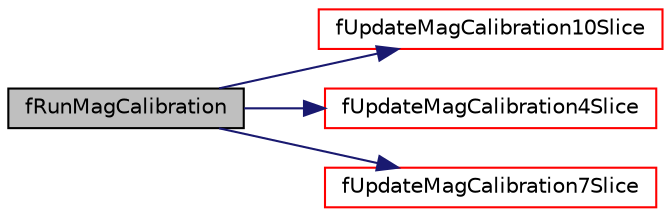 digraph "fRunMagCalibration"
{
  edge [fontname="Helvetica",fontsize="10",labelfontname="Helvetica",labelfontsize="10"];
  node [fontname="Helvetica",fontsize="10",shape=record];
  rankdir="LR";
  Node37 [label="fRunMagCalibration",height=0.2,width=0.4,color="black", fillcolor="grey75", style="filled", fontcolor="black"];
  Node37 -> Node38 [color="midnightblue",fontsize="10",style="solid",fontname="Helvetica"];
  Node38 [label="fUpdateMagCalibration10Slice",height=0.2,width=0.4,color="red", fillcolor="white", style="filled",URL="$magnetic_8c.html#a51818fe46836eeda49b9da097725b49a"];
  Node37 -> Node45 [color="midnightblue",fontsize="10",style="solid",fontname="Helvetica"];
  Node45 [label="fUpdateMagCalibration4Slice",height=0.2,width=0.4,color="red", fillcolor="white", style="filled",URL="$magnetic_8c.html#a38eeceb44e144af5c9d497351519f5d2"];
  Node37 -> Node48 [color="midnightblue",fontsize="10",style="solid",fontname="Helvetica"];
  Node48 [label="fUpdateMagCalibration7Slice",height=0.2,width=0.4,color="red", fillcolor="white", style="filled",URL="$magnetic_8c.html#a4c3eeca39b96d284d19c2f1191a1b8d2"];
}
